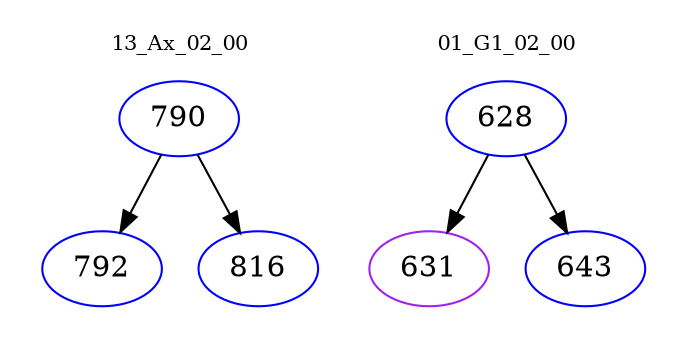 digraph{
subgraph cluster_0 {
color = white
label = "13_Ax_02_00";
fontsize=10;
T0_790 [label="790", color="blue"]
T0_790 -> T0_792 [color="black"]
T0_792 [label="792", color="blue"]
T0_790 -> T0_816 [color="black"]
T0_816 [label="816", color="blue"]
}
subgraph cluster_1 {
color = white
label = "01_G1_02_00";
fontsize=10;
T1_628 [label="628", color="blue"]
T1_628 -> T1_631 [color="black"]
T1_631 [label="631", color="purple"]
T1_628 -> T1_643 [color="black"]
T1_643 [label="643", color="blue"]
}
}
